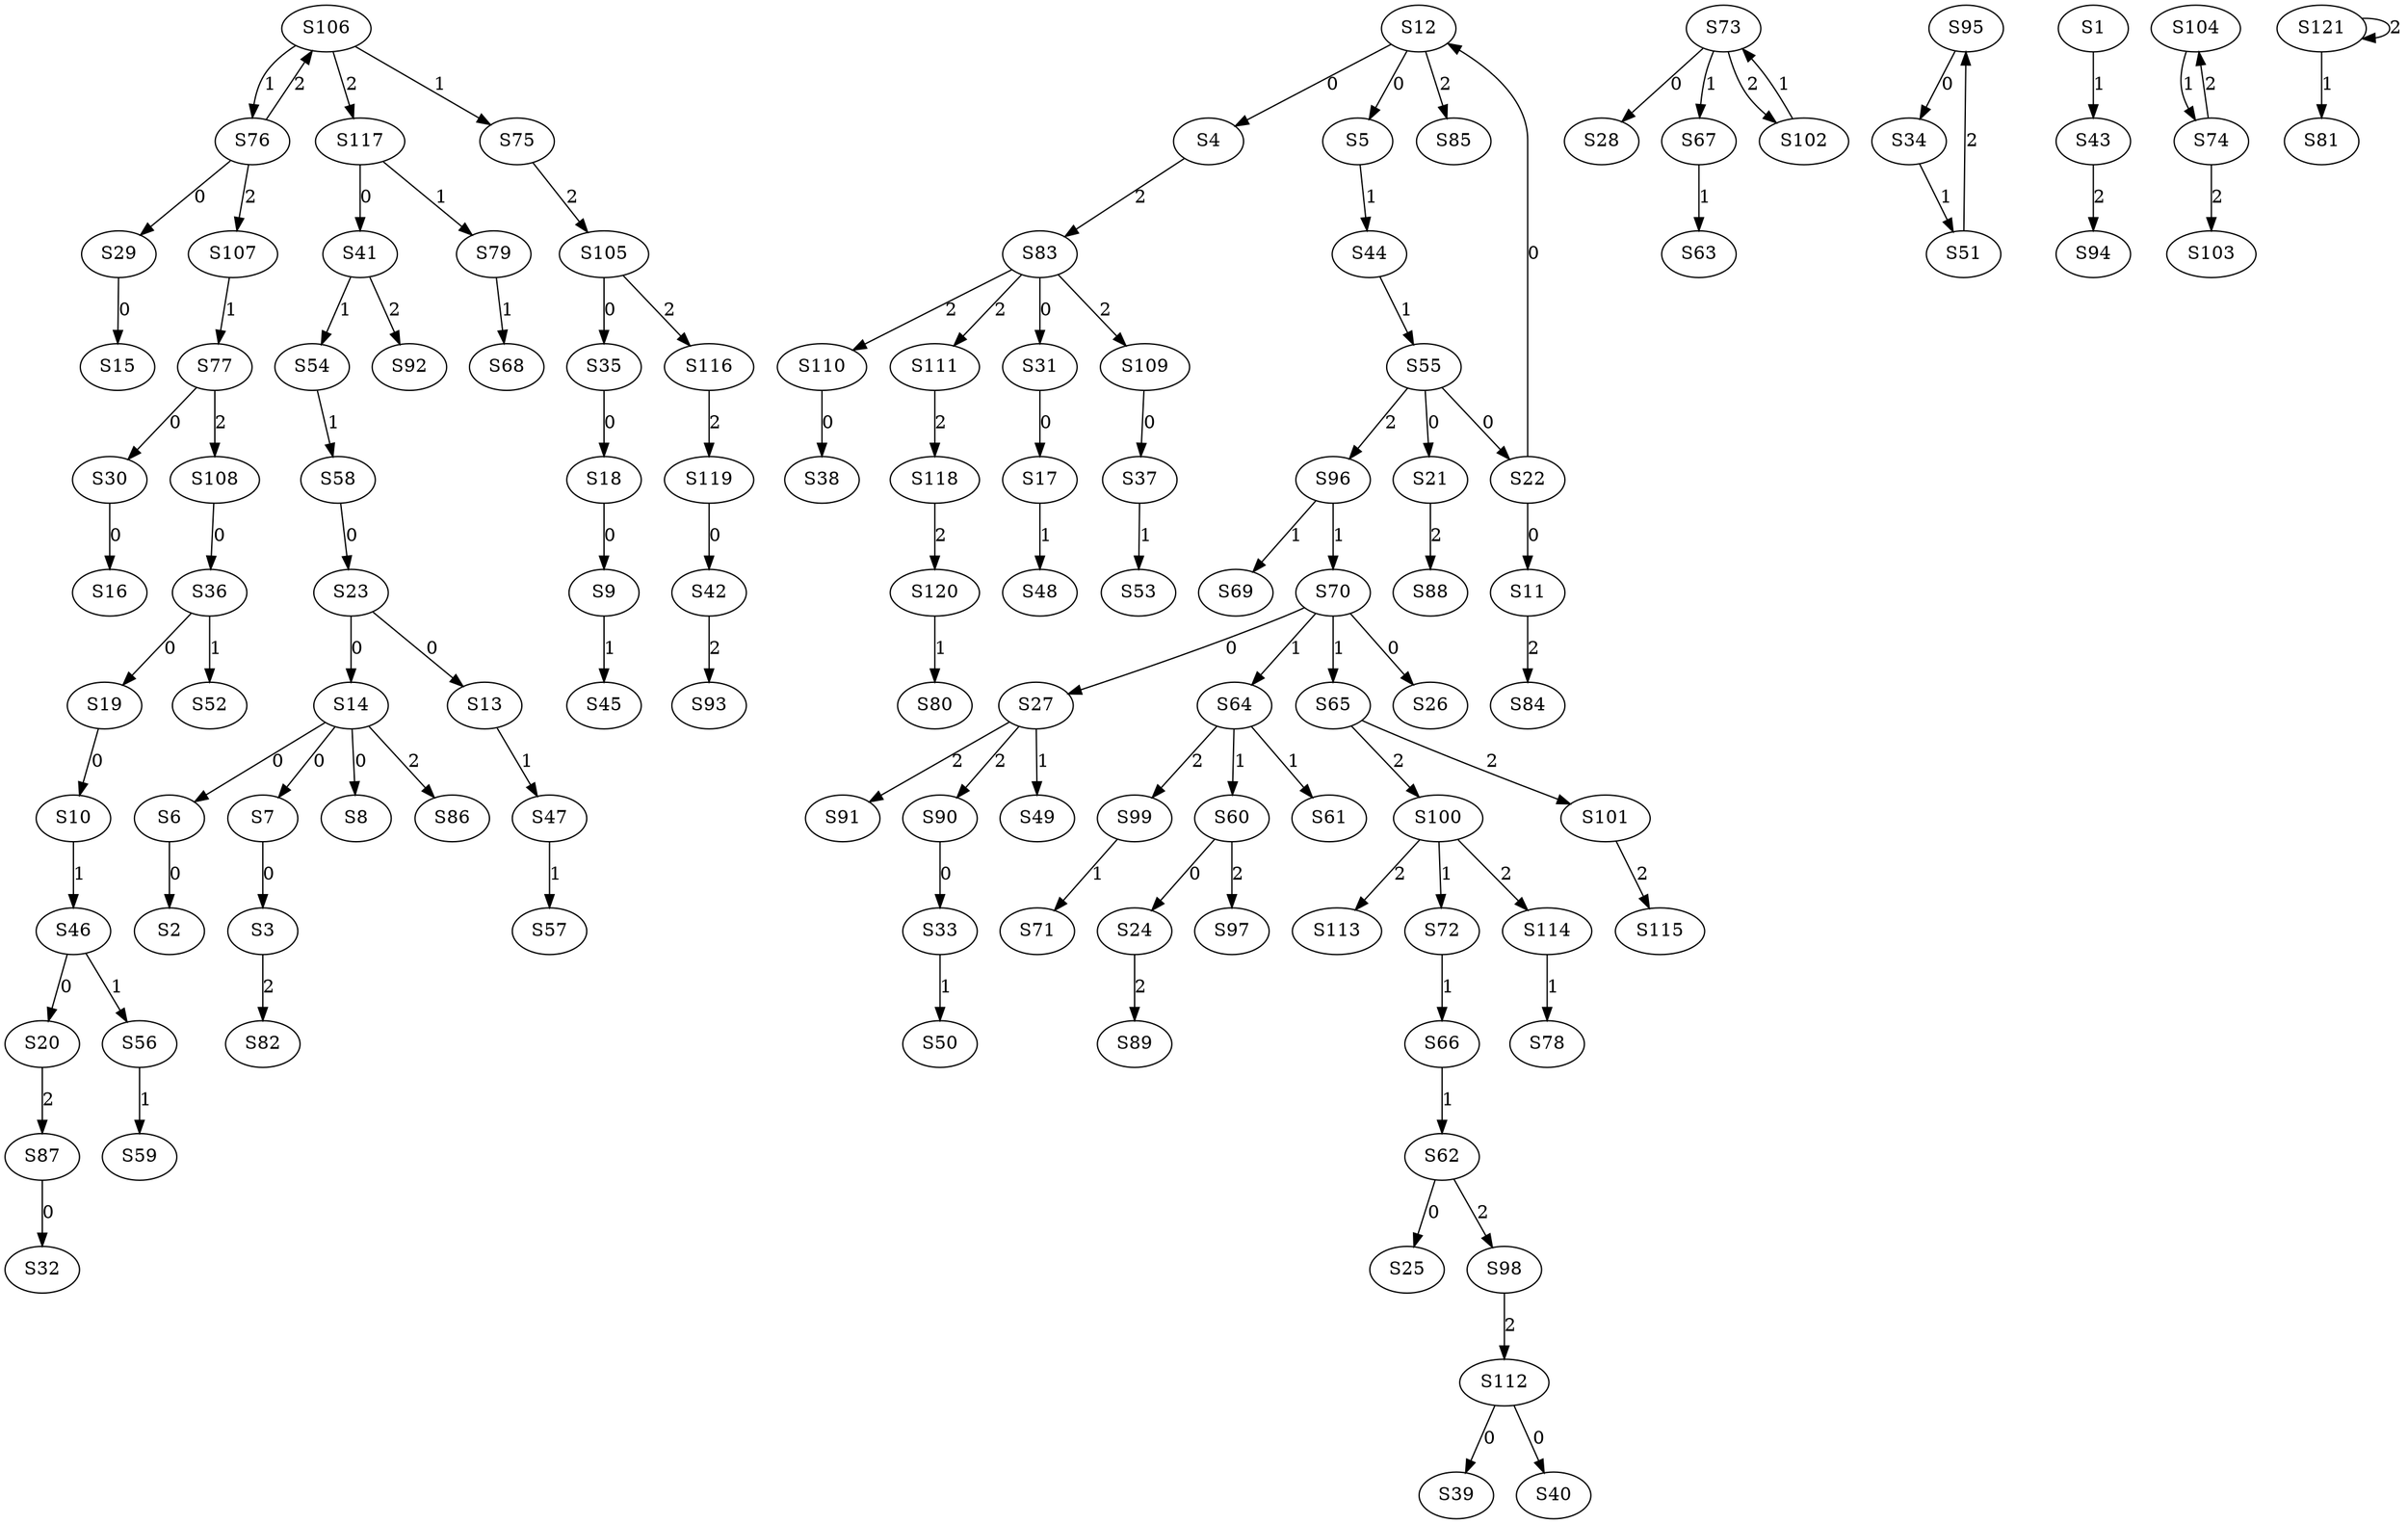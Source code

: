 strict digraph {
	S6 -> S2 [ label = 0 ];
	S7 -> S3 [ label = 0 ];
	S12 -> S4 [ label = 0 ];
	S12 -> S5 [ label = 0 ];
	S14 -> S6 [ label = 0 ];
	S14 -> S7 [ label = 0 ];
	S14 -> S8 [ label = 0 ];
	S18 -> S9 [ label = 0 ];
	S19 -> S10 [ label = 0 ];
	S22 -> S11 [ label = 0 ];
	S22 -> S12 [ label = 0 ];
	S23 -> S13 [ label = 0 ];
	S23 -> S14 [ label = 0 ];
	S29 -> S15 [ label = 0 ];
	S30 -> S16 [ label = 0 ];
	S31 -> S17 [ label = 0 ];
	S35 -> S18 [ label = 0 ];
	S36 -> S19 [ label = 0 ];
	S46 -> S20 [ label = 0 ];
	S55 -> S21 [ label = 0 ];
	S55 -> S22 [ label = 0 ];
	S58 -> S23 [ label = 0 ];
	S60 -> S24 [ label = 0 ];
	S62 -> S25 [ label = 0 ];
	S70 -> S26 [ label = 0 ];
	S70 -> S27 [ label = 0 ];
	S73 -> S28 [ label = 0 ];
	S76 -> S29 [ label = 0 ];
	S77 -> S30 [ label = 0 ];
	S83 -> S31 [ label = 0 ];
	S87 -> S32 [ label = 0 ];
	S90 -> S33 [ label = 0 ];
	S95 -> S34 [ label = 0 ];
	S105 -> S35 [ label = 0 ];
	S108 -> S36 [ label = 0 ];
	S109 -> S37 [ label = 0 ];
	S110 -> S38 [ label = 0 ];
	S112 -> S39 [ label = 0 ];
	S112 -> S40 [ label = 0 ];
	S117 -> S41 [ label = 0 ];
	S119 -> S42 [ label = 0 ];
	S1 -> S43 [ label = 1 ];
	S5 -> S44 [ label = 1 ];
	S9 -> S45 [ label = 1 ];
	S10 -> S46 [ label = 1 ];
	S13 -> S47 [ label = 1 ];
	S17 -> S48 [ label = 1 ];
	S27 -> S49 [ label = 1 ];
	S33 -> S50 [ label = 1 ];
	S34 -> S51 [ label = 1 ];
	S36 -> S52 [ label = 1 ];
	S37 -> S53 [ label = 1 ];
	S41 -> S54 [ label = 1 ];
	S44 -> S55 [ label = 1 ];
	S46 -> S56 [ label = 1 ];
	S47 -> S57 [ label = 1 ];
	S54 -> S58 [ label = 1 ];
	S56 -> S59 [ label = 1 ];
	S64 -> S60 [ label = 1 ];
	S64 -> S61 [ label = 1 ];
	S66 -> S62 [ label = 1 ];
	S67 -> S63 [ label = 1 ];
	S70 -> S64 [ label = 1 ];
	S70 -> S65 [ label = 1 ];
	S72 -> S66 [ label = 1 ];
	S73 -> S67 [ label = 1 ];
	S79 -> S68 [ label = 1 ];
	S96 -> S69 [ label = 1 ];
	S96 -> S70 [ label = 1 ];
	S99 -> S71 [ label = 1 ];
	S100 -> S72 [ label = 1 ];
	S102 -> S73 [ label = 1 ];
	S104 -> S74 [ label = 1 ];
	S106 -> S75 [ label = 1 ];
	S106 -> S76 [ label = 1 ];
	S107 -> S77 [ label = 1 ];
	S114 -> S78 [ label = 1 ];
	S117 -> S79 [ label = 1 ];
	S120 -> S80 [ label = 1 ];
	S121 -> S81 [ label = 1 ];
	S3 -> S82 [ label = 2 ];
	S4 -> S83 [ label = 2 ];
	S11 -> S84 [ label = 2 ];
	S12 -> S85 [ label = 2 ];
	S14 -> S86 [ label = 2 ];
	S20 -> S87 [ label = 2 ];
	S21 -> S88 [ label = 2 ];
	S24 -> S89 [ label = 2 ];
	S27 -> S90 [ label = 2 ];
	S27 -> S91 [ label = 2 ];
	S41 -> S92 [ label = 2 ];
	S42 -> S93 [ label = 2 ];
	S43 -> S94 [ label = 2 ];
	S51 -> S95 [ label = 2 ];
	S55 -> S96 [ label = 2 ];
	S60 -> S97 [ label = 2 ];
	S62 -> S98 [ label = 2 ];
	S64 -> S99 [ label = 2 ];
	S65 -> S100 [ label = 2 ];
	S65 -> S101 [ label = 2 ];
	S73 -> S102 [ label = 2 ];
	S74 -> S103 [ label = 2 ];
	S74 -> S104 [ label = 2 ];
	S75 -> S105 [ label = 2 ];
	S76 -> S106 [ label = 2 ];
	S76 -> S107 [ label = 2 ];
	S77 -> S108 [ label = 2 ];
	S83 -> S109 [ label = 2 ];
	S83 -> S110 [ label = 2 ];
	S83 -> S111 [ label = 2 ];
	S98 -> S112 [ label = 2 ];
	S100 -> S113 [ label = 2 ];
	S100 -> S114 [ label = 2 ];
	S101 -> S115 [ label = 2 ];
	S105 -> S116 [ label = 2 ];
	S106 -> S117 [ label = 2 ];
	S111 -> S118 [ label = 2 ];
	S116 -> S119 [ label = 2 ];
	S118 -> S120 [ label = 2 ];
	S121 -> S121 [ label = 2 ];
}